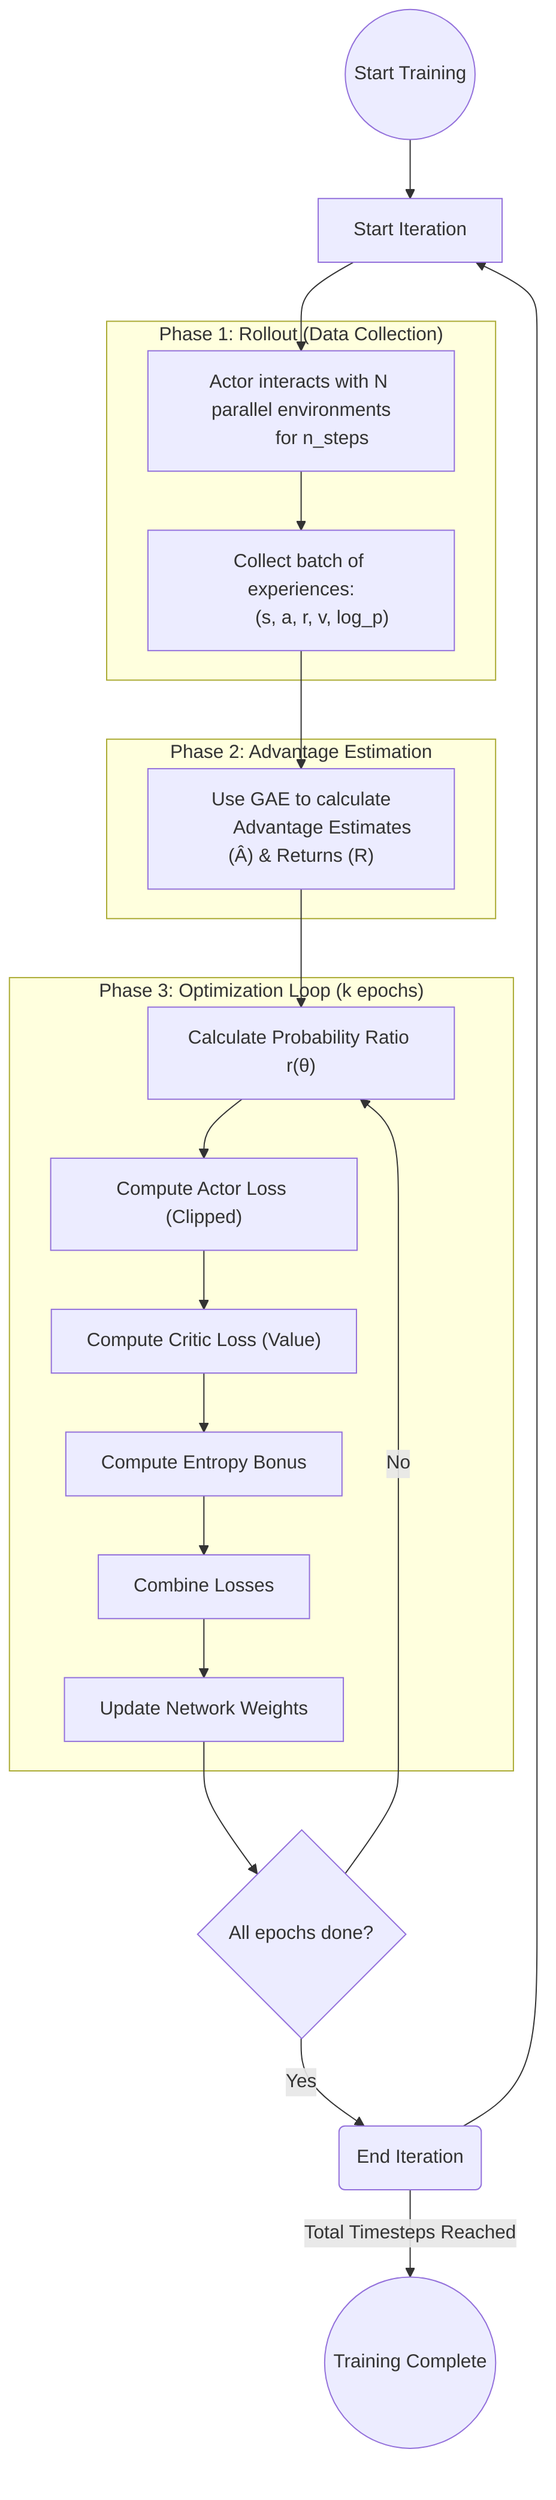 graph TD
    A_start((Start Training)) --> A[Start Iteration];

    subgraph "Phase 1: Rollout (Data Collection)"
        B["Actor interacts with N parallel environments
        for n_steps"];
        C["Collect batch of experiences:
        (s, a, r, v, log_p)"];
        B --> C;
    end

    subgraph "Phase 2: Advantage Estimation"
         D["Use GAE to calculate
         Advantage Estimates (Â) & Returns (R)"];
    end

    subgraph "Phase 3: Optimization Loop (k epochs)"
        E["Calculate Probability Ratio r(θ)"]
        F["Compute Actor Loss (Clipped)"]
        G["Compute Critic Loss (Value)"]
        
        H["Compute Entropy Bonus"]
        I["Combine Losses"]
        J["Update Network Weights"]

        E --> F --> G;
        G --> H;
        H --> I --> J;
    end

    A --> B;
    C --> D;
    D --> E;
    J --> K{All epochs done?};
    K -- No --> E;
    K -- Yes --> L(End Iteration);
    L --> A;
    L -- Total Timesteps Reached --> End((Training Complete));